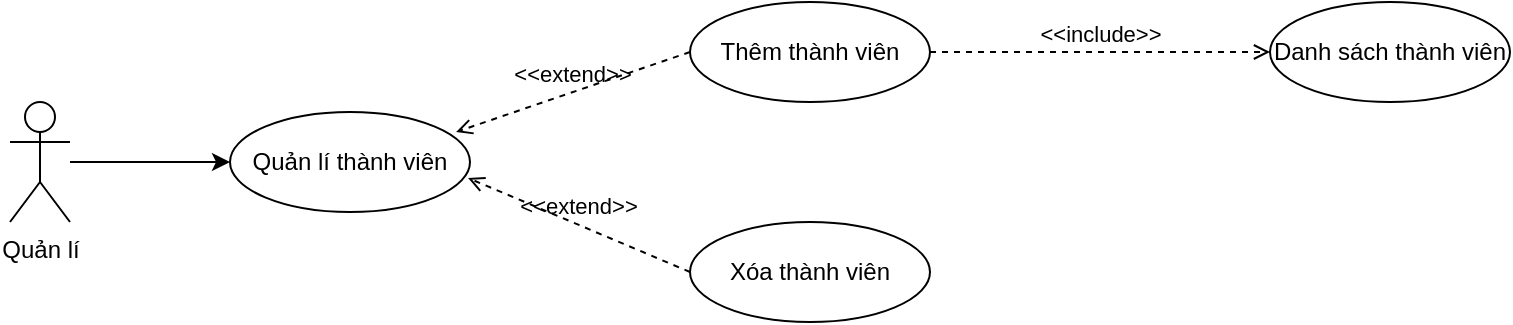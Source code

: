 <mxfile version="19.0.3" type="device"><diagram id="egg44gZMdddM1jXKHZNw" name="Page-1"><mxGraphModel dx="1100" dy="857" grid="1" gridSize="10" guides="1" tooltips="1" connect="1" arrows="1" fold="1" page="1" pageScale="1" pageWidth="850" pageHeight="1100" math="0" shadow="0"><root><mxCell id="0"/><mxCell id="1" parent="0"/><mxCell id="eWbspvOOuvv4ti-hsbIQ-1" value="Thêm thành viên" style="ellipse;whiteSpace=wrap;html=1;" vertex="1" parent="1"><mxGeometry x="390" y="370" width="120" height="50" as="geometry"/></mxCell><mxCell id="eWbspvOOuvv4ti-hsbIQ-2" value="Xóa thành viên" style="ellipse;whiteSpace=wrap;html=1;" vertex="1" parent="1"><mxGeometry x="390" y="480" width="120" height="50" as="geometry"/></mxCell><mxCell id="eWbspvOOuvv4ti-hsbIQ-3" value="Danh sách thành viên" style="ellipse;whiteSpace=wrap;html=1;" vertex="1" parent="1"><mxGeometry x="680" y="370" width="120" height="50" as="geometry"/></mxCell><mxCell id="eWbspvOOuvv4ti-hsbIQ-4" style="edgeStyle=orthogonalEdgeStyle;rounded=0;orthogonalLoop=1;jettySize=auto;html=1;entryX=0;entryY=0.5;entryDx=0;entryDy=0;" edge="1" parent="1" source="eWbspvOOuvv4ti-hsbIQ-5" target="eWbspvOOuvv4ti-hsbIQ-7"><mxGeometry relative="1" as="geometry"/></mxCell><mxCell id="eWbspvOOuvv4ti-hsbIQ-5" value="Quản lí" style="shape=umlActor;verticalLabelPosition=bottom;verticalAlign=top;html=1;outlineConnect=0;" vertex="1" parent="1"><mxGeometry x="50" y="420" width="30" height="60" as="geometry"/></mxCell><mxCell id="eWbspvOOuvv4ti-hsbIQ-6" value="&amp;lt;&amp;lt;include&amp;gt;&amp;gt;" style="html=1;verticalAlign=bottom;labelBackgroundColor=none;endArrow=open;endFill=0;dashed=1;rounded=0;exitX=1;exitY=0.5;exitDx=0;exitDy=0;entryX=0;entryY=0.5;entryDx=0;entryDy=0;" edge="1" parent="1" source="eWbspvOOuvv4ti-hsbIQ-1" target="eWbspvOOuvv4ti-hsbIQ-3"><mxGeometry width="160" relative="1" as="geometry"><mxPoint x="530" y="490" as="sourcePoint"/><mxPoint x="690" y="490" as="targetPoint"/></mxGeometry></mxCell><mxCell id="eWbspvOOuvv4ti-hsbIQ-7" value="Quản lí thành viên" style="ellipse;whiteSpace=wrap;html=1;" vertex="1" parent="1"><mxGeometry x="160" y="425" width="120" height="50" as="geometry"/></mxCell><mxCell id="eWbspvOOuvv4ti-hsbIQ-8" value="&amp;lt;&amp;lt;extend&amp;gt;&amp;gt;" style="html=1;verticalAlign=bottom;labelBackgroundColor=none;endArrow=open;endFill=0;dashed=1;rounded=0;exitX=0;exitY=0.5;exitDx=0;exitDy=0;entryX=0.942;entryY=0.2;entryDx=0;entryDy=0;entryPerimeter=0;" edge="1" parent="1" source="eWbspvOOuvv4ti-hsbIQ-1" target="eWbspvOOuvv4ti-hsbIQ-7"><mxGeometry width="160" relative="1" as="geometry"><mxPoint x="400" y="295" as="sourcePoint"/><mxPoint x="262.04" y="436" as="targetPoint"/></mxGeometry></mxCell><mxCell id="eWbspvOOuvv4ti-hsbIQ-9" value="&amp;lt;&amp;lt;extend&amp;gt;&amp;gt;" style="html=1;verticalAlign=bottom;labelBackgroundColor=none;endArrow=open;endFill=0;dashed=1;rounded=0;exitX=0;exitY=0.5;exitDx=0;exitDy=0;entryX=0.992;entryY=0.66;entryDx=0;entryDy=0;entryPerimeter=0;" edge="1" parent="1" source="eWbspvOOuvv4ti-hsbIQ-2" target="eWbspvOOuvv4ti-hsbIQ-7"><mxGeometry width="160" relative="1" as="geometry"><mxPoint x="410" y="305" as="sourcePoint"/><mxPoint x="272.04" y="446" as="targetPoint"/></mxGeometry></mxCell></root></mxGraphModel></diagram></mxfile>